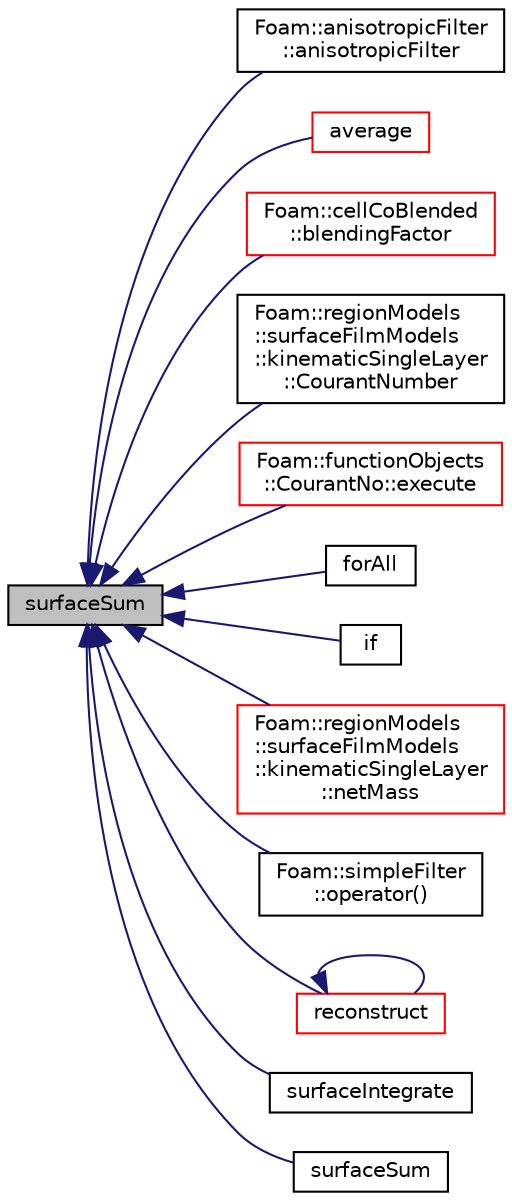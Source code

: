 digraph "surfaceSum"
{
  bgcolor="transparent";
  edge [fontname="Helvetica",fontsize="10",labelfontname="Helvetica",labelfontsize="10"];
  node [fontname="Helvetica",fontsize="10",shape=record];
  rankdir="LR";
  Node1 [label="surfaceSum",height=0.2,width=0.4,color="black", fillcolor="grey75", style="filled", fontcolor="black"];
  Node1 -> Node2 [dir="back",color="midnightblue",fontsize="10",style="solid",fontname="Helvetica"];
  Node2 [label="Foam::anisotropicFilter\l::anisotropicFilter",height=0.2,width=0.4,color="black",URL="$a00059.html#a1054a3bdd9be3f4b6109caf21ffcf3b9",tooltip="Construct from components. "];
  Node1 -> Node3 [dir="back",color="midnightblue",fontsize="10",style="solid",fontname="Helvetica"];
  Node3 [label="average",height=0.2,width=0.4,color="red",URL="$a11009.html#a081533edd829853720cd0cbb61c5d49f",tooltip="Area-weighted average a surfaceField creating a volField. "];
  Node1 -> Node4 [dir="back",color="midnightblue",fontsize="10",style="solid",fontname="Helvetica"];
  Node4 [label="Foam::cellCoBlended\l::blendingFactor",height=0.2,width=0.4,color="red",URL="$a00206.html#a82617bba2d0f481ec5866b91793d5703",tooltip="Return the face-based blending factor. "];
  Node1 -> Node5 [dir="back",color="midnightblue",fontsize="10",style="solid",fontname="Helvetica"];
  Node5 [label="Foam::regionModels\l::surfaceFilmModels\l::kinematicSingleLayer\l::CourantNumber",height=0.2,width=0.4,color="black",URL="$a01261.html#abc2fa8b7b02b27cfd575364b4d62eeb8",tooltip="Courant number evaluation. "];
  Node1 -> Node6 [dir="back",color="midnightblue",fontsize="10",style="solid",fontname="Helvetica"];
  Node6 [label="Foam::functionObjects\l::CourantNo::execute",height=0.2,width=0.4,color="red",URL="$a00428.html#a61af3e60b94ae3e748f6fbac1e794af7",tooltip="Execute, currently does nothing. "];
  Node1 -> Node7 [dir="back",color="midnightblue",fontsize="10",style="solid",fontname="Helvetica"];
  Node7 [label="forAll",height=0.2,width=0.4,color="black",URL="$a03227.html#a3a6dfa236873b1e0df07a723bccf5222"];
  Node1 -> Node8 [dir="back",color="midnightblue",fontsize="10",style="solid",fontname="Helvetica"];
  Node8 [label="if",height=0.2,width=0.4,color="black",URL="$a03173.html#a7249a5be96007daaf6a7fea1b25c3adc"];
  Node1 -> Node9 [dir="back",color="midnightblue",fontsize="10",style="solid",fontname="Helvetica"];
  Node9 [label="Foam::regionModels\l::surfaceFilmModels\l::kinematicSingleLayer\l::netMass",height=0.2,width=0.4,color="red",URL="$a01261.html#a089f02e1b30b9a17fd7380c2ce39a0f9",tooltip="Return the net film mass available over the next integration. "];
  Node1 -> Node10 [dir="back",color="midnightblue",fontsize="10",style="solid",fontname="Helvetica"];
  Node10 [label="Foam::simpleFilter\l::operator()",height=0.2,width=0.4,color="black",URL="$a02371.html#a1049f45be815615edf57f923de15087b"];
  Node1 -> Node11 [dir="back",color="midnightblue",fontsize="10",style="solid",fontname="Helvetica"];
  Node11 [label="reconstruct",height=0.2,width=0.4,color="red",URL="$a11009.html#ad3f62a925e1c910123bc88b6572e4b78"];
  Node11 -> Node11 [dir="back",color="midnightblue",fontsize="10",style="solid",fontname="Helvetica"];
  Node1 -> Node12 [dir="back",color="midnightblue",fontsize="10",style="solid",fontname="Helvetica"];
  Node12 [label="surfaceIntegrate",height=0.2,width=0.4,color="black",URL="$a11009.html#a5c11936060a8fa3f79c85598a0f7fc3e"];
  Node1 -> Node13 [dir="back",color="midnightblue",fontsize="10",style="solid",fontname="Helvetica"];
  Node13 [label="surfaceSum",height=0.2,width=0.4,color="black",URL="$a11009.html#afd31133c3fadac260a2df0fd217e5b77"];
}
